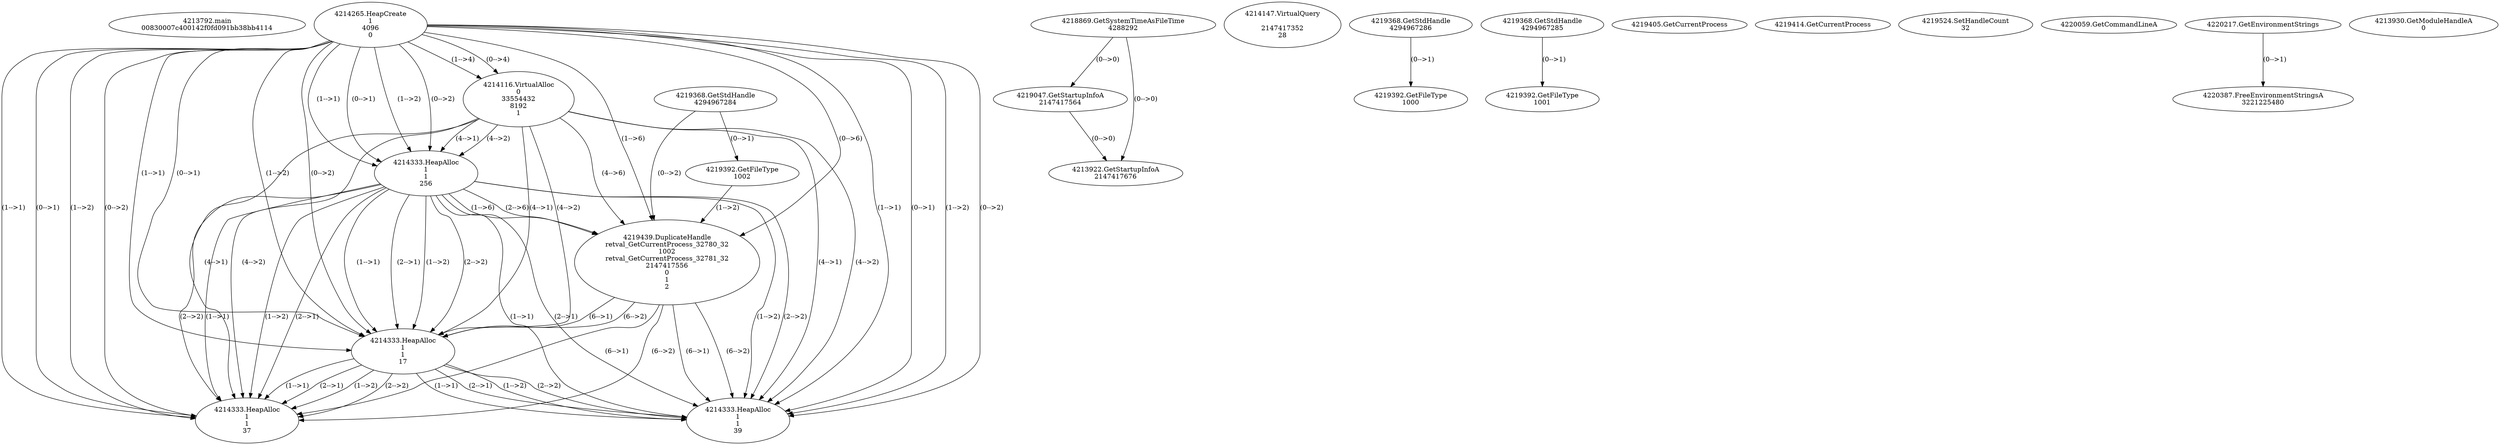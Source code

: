 // Global SCDG with merge call
digraph {
	0 [label="4213792.main
00830007c400142f0fd091bb38bb4114"]
	1 [label="4214265.HeapCreate
1
4096
0"]
	2 [label="4218869.GetSystemTimeAsFileTime
4288292"]
	3 [label="4214116.VirtualAlloc
0
33554432
8192
1"]
	1 -> 3 [label="(1-->4)"]
	1 -> 3 [label="(0-->4)"]
	4 [label="4214147.VirtualQuery

2147417352
28"]
	5 [label="4214333.HeapAlloc
1
1
256"]
	1 -> 5 [label="(1-->1)"]
	1 -> 5 [label="(0-->1)"]
	3 -> 5 [label="(4-->1)"]
	1 -> 5 [label="(1-->2)"]
	1 -> 5 [label="(0-->2)"]
	3 -> 5 [label="(4-->2)"]
	6 [label="4219047.GetStartupInfoA
2147417564"]
	2 -> 6 [label="(0-->0)"]
	7 [label="4219368.GetStdHandle
4294967286"]
	8 [label="4219392.GetFileType
1000"]
	7 -> 8 [label="(0-->1)"]
	9 [label="4219368.GetStdHandle
4294967285"]
	10 [label="4219392.GetFileType
1001"]
	9 -> 10 [label="(0-->1)"]
	11 [label="4219368.GetStdHandle
4294967284"]
	12 [label="4219392.GetFileType
1002"]
	11 -> 12 [label="(0-->1)"]
	13 [label="4219405.GetCurrentProcess
"]
	14 [label="4219414.GetCurrentProcess
"]
	15 [label="4219439.DuplicateHandle
retval_GetCurrentProcess_32780_32
1002
retval_GetCurrentProcess_32781_32
2147417556
0
1
2"]
	11 -> 15 [label="(0-->2)"]
	12 -> 15 [label="(1-->2)"]
	1 -> 15 [label="(1-->6)"]
	1 -> 15 [label="(0-->6)"]
	3 -> 15 [label="(4-->6)"]
	5 -> 15 [label="(1-->6)"]
	5 -> 15 [label="(2-->6)"]
	16 [label="4219524.SetHandleCount
32"]
	17 [label="4220059.GetCommandLineA
"]
	18 [label="4214333.HeapAlloc
1
1
17"]
	1 -> 18 [label="(1-->1)"]
	1 -> 18 [label="(0-->1)"]
	3 -> 18 [label="(4-->1)"]
	5 -> 18 [label="(1-->1)"]
	5 -> 18 [label="(2-->1)"]
	15 -> 18 [label="(6-->1)"]
	1 -> 18 [label="(1-->2)"]
	1 -> 18 [label="(0-->2)"]
	3 -> 18 [label="(4-->2)"]
	5 -> 18 [label="(1-->2)"]
	5 -> 18 [label="(2-->2)"]
	15 -> 18 [label="(6-->2)"]
	19 [label="4220217.GetEnvironmentStrings
"]
	20 [label="4214333.HeapAlloc
1
1
37"]
	1 -> 20 [label="(1-->1)"]
	1 -> 20 [label="(0-->1)"]
	3 -> 20 [label="(4-->1)"]
	5 -> 20 [label="(1-->1)"]
	5 -> 20 [label="(2-->1)"]
	15 -> 20 [label="(6-->1)"]
	18 -> 20 [label="(1-->1)"]
	18 -> 20 [label="(2-->1)"]
	1 -> 20 [label="(1-->2)"]
	1 -> 20 [label="(0-->2)"]
	3 -> 20 [label="(4-->2)"]
	5 -> 20 [label="(1-->2)"]
	5 -> 20 [label="(2-->2)"]
	15 -> 20 [label="(6-->2)"]
	18 -> 20 [label="(1-->2)"]
	18 -> 20 [label="(2-->2)"]
	21 [label="4220387.FreeEnvironmentStringsA
3221225480"]
	19 -> 21 [label="(0-->1)"]
	22 [label="4213922.GetStartupInfoA
2147417676"]
	2 -> 22 [label="(0-->0)"]
	6 -> 22 [label="(0-->0)"]
	23 [label="4213930.GetModuleHandleA
0"]
	24 [label="4214333.HeapAlloc
1
1
39"]
	1 -> 24 [label="(1-->1)"]
	1 -> 24 [label="(0-->1)"]
	3 -> 24 [label="(4-->1)"]
	5 -> 24 [label="(1-->1)"]
	5 -> 24 [label="(2-->1)"]
	15 -> 24 [label="(6-->1)"]
	18 -> 24 [label="(1-->1)"]
	18 -> 24 [label="(2-->1)"]
	1 -> 24 [label="(1-->2)"]
	1 -> 24 [label="(0-->2)"]
	3 -> 24 [label="(4-->2)"]
	5 -> 24 [label="(1-->2)"]
	5 -> 24 [label="(2-->2)"]
	15 -> 24 [label="(6-->2)"]
	18 -> 24 [label="(1-->2)"]
	18 -> 24 [label="(2-->2)"]
}

